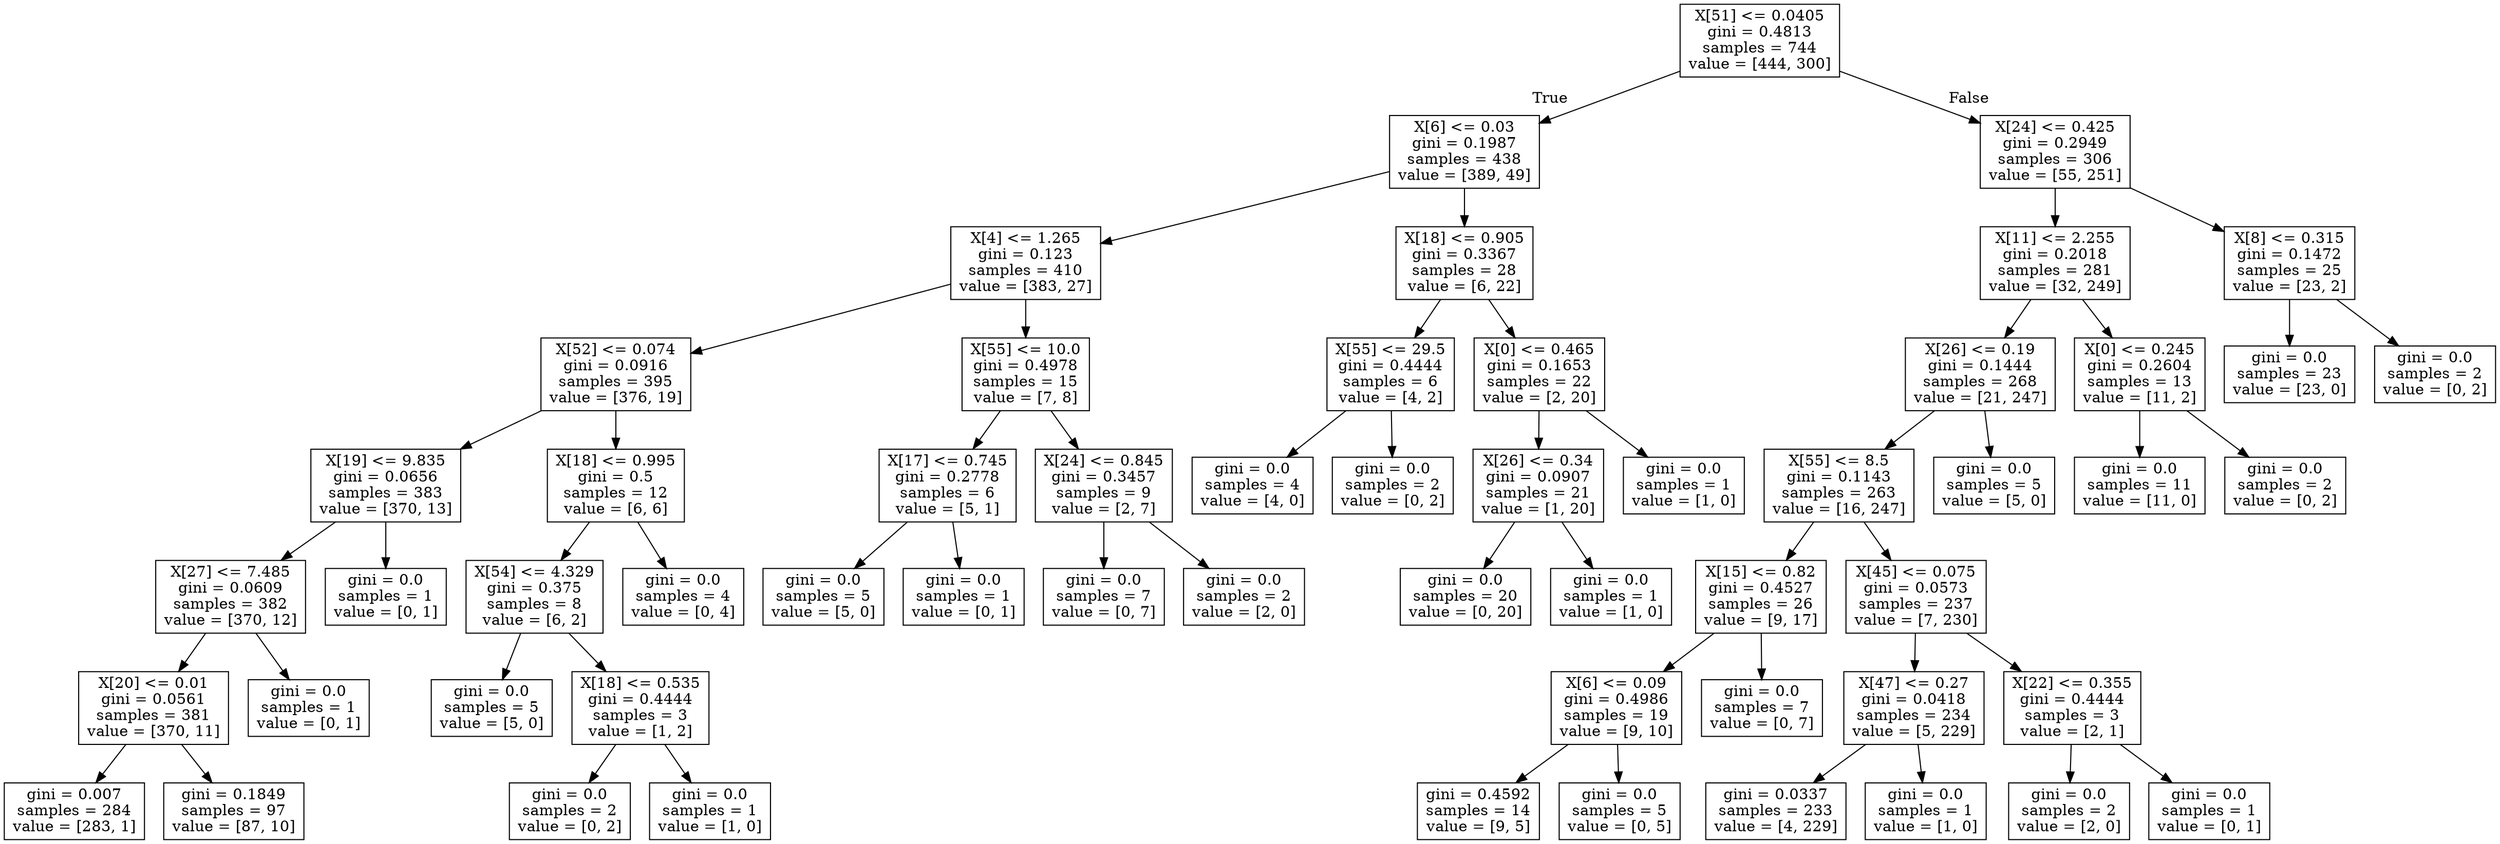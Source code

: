digraph Tree {
node [shape=box] ;
0 [label="X[51] <= 0.0405\ngini = 0.4813\nsamples = 744\nvalue = [444, 300]"] ;
1 [label="X[6] <= 0.03\ngini = 0.1987\nsamples = 438\nvalue = [389, 49]"] ;
0 -> 1 [labeldistance=2.5, labelangle=45, headlabel="True"] ;
5 [label="X[4] <= 1.265\ngini = 0.123\nsamples = 410\nvalue = [383, 27]"] ;
1 -> 5 ;
11 [label="X[52] <= 0.074\ngini = 0.0916\nsamples = 395\nvalue = [376, 19]"] ;
5 -> 11 ;
13 [label="X[19] <= 9.835\ngini = 0.0656\nsamples = 383\nvalue = [370, 13]"] ;
11 -> 13 ;
39 [label="X[27] <= 7.485\ngini = 0.0609\nsamples = 382\nvalue = [370, 12]"] ;
13 -> 39 ;
41 [label="X[20] <= 0.01\ngini = 0.0561\nsamples = 381\nvalue = [370, 11]"] ;
39 -> 41 ;
51 [label="gini = 0.007\nsamples = 284\nvalue = [283, 1]"] ;
41 -> 51 ;
52 [label="gini = 0.1849\nsamples = 97\nvalue = [87, 10]"] ;
41 -> 52 ;
42 [label="gini = 0.0\nsamples = 1\nvalue = [0, 1]"] ;
39 -> 42 ;
40 [label="gini = 0.0\nsamples = 1\nvalue = [0, 1]"] ;
13 -> 40 ;
14 [label="X[18] <= 0.995\ngini = 0.5\nsamples = 12\nvalue = [6, 6]"] ;
11 -> 14 ;
23 [label="X[54] <= 4.329\ngini = 0.375\nsamples = 8\nvalue = [6, 2]"] ;
14 -> 23 ;
47 [label="gini = 0.0\nsamples = 5\nvalue = [5, 0]"] ;
23 -> 47 ;
48 [label="X[18] <= 0.535\ngini = 0.4444\nsamples = 3\nvalue = [1, 2]"] ;
23 -> 48 ;
55 [label="gini = 0.0\nsamples = 2\nvalue = [0, 2]"] ;
48 -> 55 ;
56 [label="gini = 0.0\nsamples = 1\nvalue = [1, 0]"] ;
48 -> 56 ;
24 [label="gini = 0.0\nsamples = 4\nvalue = [0, 4]"] ;
14 -> 24 ;
12 [label="X[55] <= 10.0\ngini = 0.4978\nsamples = 15\nvalue = [7, 8]"] ;
5 -> 12 ;
25 [label="X[17] <= 0.745\ngini = 0.2778\nsamples = 6\nvalue = [5, 1]"] ;
12 -> 25 ;
49 [label="gini = 0.0\nsamples = 5\nvalue = [5, 0]"] ;
25 -> 49 ;
50 [label="gini = 0.0\nsamples = 1\nvalue = [0, 1]"] ;
25 -> 50 ;
26 [label="X[24] <= 0.845\ngini = 0.3457\nsamples = 9\nvalue = [2, 7]"] ;
12 -> 26 ;
27 [label="gini = 0.0\nsamples = 7\nvalue = [0, 7]"] ;
26 -> 27 ;
28 [label="gini = 0.0\nsamples = 2\nvalue = [2, 0]"] ;
26 -> 28 ;
6 [label="X[18] <= 0.905\ngini = 0.3367\nsamples = 28\nvalue = [6, 22]"] ;
1 -> 6 ;
21 [label="X[55] <= 29.5\ngini = 0.4444\nsamples = 6\nvalue = [4, 2]"] ;
6 -> 21 ;
29 [label="gini = 0.0\nsamples = 4\nvalue = [4, 0]"] ;
21 -> 29 ;
30 [label="gini = 0.0\nsamples = 2\nvalue = [0, 2]"] ;
21 -> 30 ;
22 [label="X[0] <= 0.465\ngini = 0.1653\nsamples = 22\nvalue = [2, 20]"] ;
6 -> 22 ;
43 [label="X[26] <= 0.34\ngini = 0.0907\nsamples = 21\nvalue = [1, 20]"] ;
22 -> 43 ;
45 [label="gini = 0.0\nsamples = 20\nvalue = [0, 20]"] ;
43 -> 45 ;
46 [label="gini = 0.0\nsamples = 1\nvalue = [1, 0]"] ;
43 -> 46 ;
44 [label="gini = 0.0\nsamples = 1\nvalue = [1, 0]"] ;
22 -> 44 ;
2 [label="X[24] <= 0.425\ngini = 0.2949\nsamples = 306\nvalue = [55, 251]"] ;
0 -> 2 [labeldistance=2.5, labelangle=-45, headlabel="False"] ;
3 [label="X[11] <= 2.255\ngini = 0.2018\nsamples = 281\nvalue = [32, 249]"] ;
2 -> 3 ;
7 [label="X[26] <= 0.19\ngini = 0.1444\nsamples = 268\nvalue = [21, 247]"] ;
3 -> 7 ;
9 [label="X[55] <= 8.5\ngini = 0.1143\nsamples = 263\nvalue = [16, 247]"] ;
7 -> 9 ;
15 [label="X[15] <= 0.82\ngini = 0.4527\nsamples = 26\nvalue = [9, 17]"] ;
9 -> 15 ;
33 [label="X[6] <= 0.09\ngini = 0.4986\nsamples = 19\nvalue = [9, 10]"] ;
15 -> 33 ;
35 [label="gini = 0.4592\nsamples = 14\nvalue = [9, 5]"] ;
33 -> 35 ;
36 [label="gini = 0.0\nsamples = 5\nvalue = [0, 5]"] ;
33 -> 36 ;
34 [label="gini = 0.0\nsamples = 7\nvalue = [0, 7]"] ;
15 -> 34 ;
16 [label="X[45] <= 0.075\ngini = 0.0573\nsamples = 237\nvalue = [7, 230]"] ;
9 -> 16 ;
31 [label="X[47] <= 0.27\ngini = 0.0418\nsamples = 234\nvalue = [5, 229]"] ;
16 -> 31 ;
37 [label="gini = 0.0337\nsamples = 233\nvalue = [4, 229]"] ;
31 -> 37 ;
38 [label="gini = 0.0\nsamples = 1\nvalue = [1, 0]"] ;
31 -> 38 ;
32 [label="X[22] <= 0.355\ngini = 0.4444\nsamples = 3\nvalue = [2, 1]"] ;
16 -> 32 ;
53 [label="gini = 0.0\nsamples = 2\nvalue = [2, 0]"] ;
32 -> 53 ;
54 [label="gini = 0.0\nsamples = 1\nvalue = [0, 1]"] ;
32 -> 54 ;
10 [label="gini = 0.0\nsamples = 5\nvalue = [5, 0]"] ;
7 -> 10 ;
8 [label="X[0] <= 0.245\ngini = 0.2604\nsamples = 13\nvalue = [11, 2]"] ;
3 -> 8 ;
19 [label="gini = 0.0\nsamples = 11\nvalue = [11, 0]"] ;
8 -> 19 ;
20 [label="gini = 0.0\nsamples = 2\nvalue = [0, 2]"] ;
8 -> 20 ;
4 [label="X[8] <= 0.315\ngini = 0.1472\nsamples = 25\nvalue = [23, 2]"] ;
2 -> 4 ;
17 [label="gini = 0.0\nsamples = 23\nvalue = [23, 0]"] ;
4 -> 17 ;
18 [label="gini = 0.0\nsamples = 2\nvalue = [0, 2]"] ;
4 -> 18 ;
}